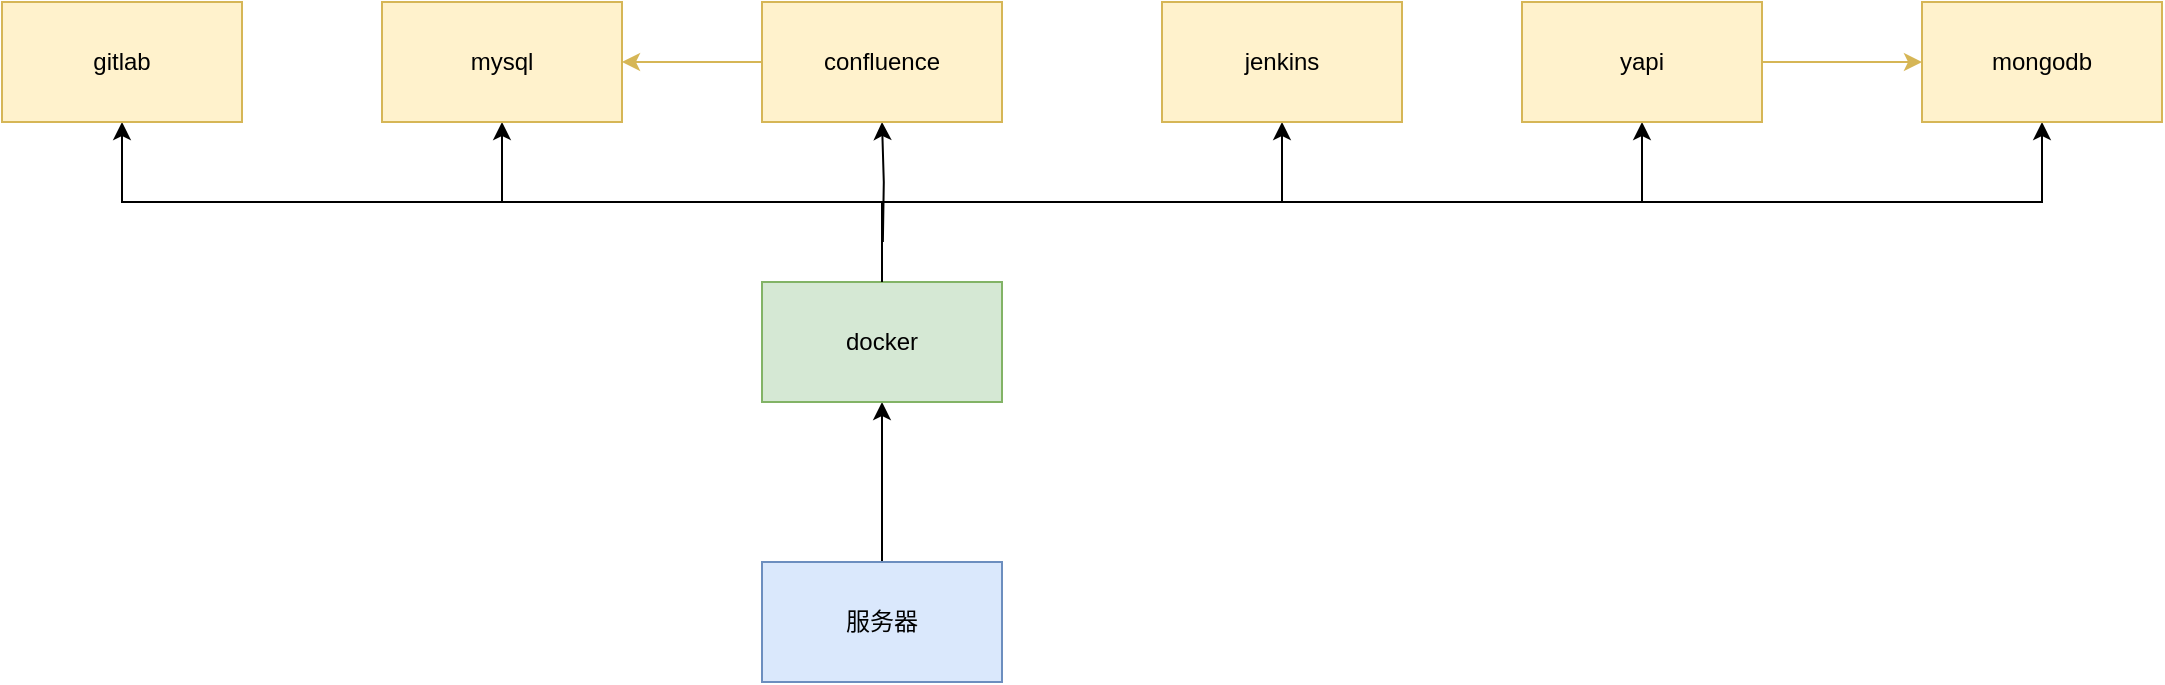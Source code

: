 <mxfile version="14.6.13" type="github">
  <diagram id="0Djtj4JRmJ1sXSjU4dQ0" name="第 1 页">
    <mxGraphModel dx="1351" dy="769" grid="1" gridSize="10" guides="1" tooltips="1" connect="1" arrows="1" fold="1" page="1" pageScale="1" pageWidth="2339" pageHeight="3300" math="0" shadow="0">
      <root>
        <mxCell id="0" />
        <mxCell id="1" parent="0" />
        <mxCell id="MD_RtK53A0a-jeiBjNes-17" style="edgeStyle=orthogonalEdgeStyle;rounded=0;orthogonalLoop=1;jettySize=auto;html=1;exitX=0.5;exitY=0;exitDx=0;exitDy=0;entryX=0.5;entryY=1;entryDx=0;entryDy=0;" edge="1" parent="1" source="MD_RtK53A0a-jeiBjNes-1" target="MD_RtK53A0a-jeiBjNes-2">
          <mxGeometry relative="1" as="geometry" />
        </mxCell>
        <mxCell id="MD_RtK53A0a-jeiBjNes-1" value="服务器" style="rounded=0;whiteSpace=wrap;html=1;fillColor=#dae8fc;strokeColor=#6c8ebf;" vertex="1" parent="1">
          <mxGeometry x="1160" y="1670" width="120" height="60" as="geometry" />
        </mxCell>
        <mxCell id="MD_RtK53A0a-jeiBjNes-9" style="edgeStyle=orthogonalEdgeStyle;rounded=0;orthogonalLoop=1;jettySize=auto;html=1;exitX=0.5;exitY=0;exitDx=0;exitDy=0;entryX=0.5;entryY=1;entryDx=0;entryDy=0;" edge="1" parent="1" source="MD_RtK53A0a-jeiBjNes-2" target="MD_RtK53A0a-jeiBjNes-4">
          <mxGeometry relative="1" as="geometry" />
        </mxCell>
        <mxCell id="MD_RtK53A0a-jeiBjNes-2" value="docker" style="rounded=0;whiteSpace=wrap;html=1;fillColor=#d5e8d4;strokeColor=#82b366;" vertex="1" parent="1">
          <mxGeometry x="1160" y="1530" width="120" height="60" as="geometry" />
        </mxCell>
        <mxCell id="MD_RtK53A0a-jeiBjNes-11" style="edgeStyle=orthogonalEdgeStyle;rounded=0;orthogonalLoop=1;jettySize=auto;html=1;exitX=0.5;exitY=1;exitDx=0;exitDy=0;entryX=0.5;entryY=1;entryDx=0;entryDy=0;" edge="1" parent="1" target="MD_RtK53A0a-jeiBjNes-3">
          <mxGeometry relative="1" as="geometry">
            <mxPoint x="1220.429" y="1510" as="sourcePoint" />
          </mxGeometry>
        </mxCell>
        <mxCell id="MD_RtK53A0a-jeiBjNes-15" style="edgeStyle=orthogonalEdgeStyle;rounded=0;orthogonalLoop=1;jettySize=auto;html=1;exitX=0;exitY=0.5;exitDx=0;exitDy=0;fillColor=#fff2cc;strokeColor=#d6b656;" edge="1" parent="1" source="MD_RtK53A0a-jeiBjNes-3" target="MD_RtK53A0a-jeiBjNes-8">
          <mxGeometry relative="1" as="geometry" />
        </mxCell>
        <mxCell id="MD_RtK53A0a-jeiBjNes-3" value="confluence" style="rounded=0;whiteSpace=wrap;html=1;fillColor=#fff2cc;strokeColor=#d6b656;" vertex="1" parent="1">
          <mxGeometry x="1160" y="1390" width="120" height="60" as="geometry" />
        </mxCell>
        <mxCell id="MD_RtK53A0a-jeiBjNes-4" value="gitlab" style="rounded=0;whiteSpace=wrap;html=1;fillColor=#fff2cc;strokeColor=#d6b656;" vertex="1" parent="1">
          <mxGeometry x="780" y="1390" width="120" height="60" as="geometry" />
        </mxCell>
        <mxCell id="MD_RtK53A0a-jeiBjNes-12" style="edgeStyle=orthogonalEdgeStyle;rounded=0;orthogonalLoop=1;jettySize=auto;html=1;exitX=0.5;exitY=0;exitDx=0;exitDy=0;entryX=0.5;entryY=1;entryDx=0;entryDy=0;" edge="1" parent="1" source="MD_RtK53A0a-jeiBjNes-2" target="MD_RtK53A0a-jeiBjNes-5">
          <mxGeometry relative="1" as="geometry" />
        </mxCell>
        <mxCell id="MD_RtK53A0a-jeiBjNes-5" value="jenkins" style="rounded=0;whiteSpace=wrap;html=1;fillColor=#fff2cc;strokeColor=#d6b656;" vertex="1" parent="1">
          <mxGeometry x="1360" y="1390" width="120" height="60" as="geometry" />
        </mxCell>
        <mxCell id="MD_RtK53A0a-jeiBjNes-13" style="edgeStyle=orthogonalEdgeStyle;rounded=0;orthogonalLoop=1;jettySize=auto;html=1;entryX=0.5;entryY=1;entryDx=0;entryDy=0;exitX=0.5;exitY=0;exitDx=0;exitDy=0;" edge="1" parent="1" source="MD_RtK53A0a-jeiBjNes-2" target="MD_RtK53A0a-jeiBjNes-6">
          <mxGeometry relative="1" as="geometry" />
        </mxCell>
        <mxCell id="MD_RtK53A0a-jeiBjNes-16" style="edgeStyle=orthogonalEdgeStyle;rounded=0;orthogonalLoop=1;jettySize=auto;html=1;exitX=1;exitY=0.5;exitDx=0;exitDy=0;entryX=0;entryY=0.5;entryDx=0;entryDy=0;fillColor=#fff2cc;strokeColor=#d6b656;" edge="1" parent="1" source="MD_RtK53A0a-jeiBjNes-6" target="MD_RtK53A0a-jeiBjNes-7">
          <mxGeometry relative="1" as="geometry" />
        </mxCell>
        <mxCell id="MD_RtK53A0a-jeiBjNes-6" value="yapi" style="rounded=0;whiteSpace=wrap;html=1;fillColor=#fff2cc;strokeColor=#d6b656;" vertex="1" parent="1">
          <mxGeometry x="1540" y="1390" width="120" height="60" as="geometry" />
        </mxCell>
        <mxCell id="MD_RtK53A0a-jeiBjNes-14" style="edgeStyle=orthogonalEdgeStyle;rounded=0;orthogonalLoop=1;jettySize=auto;html=1;entryX=0.5;entryY=1;entryDx=0;entryDy=0;exitX=0.5;exitY=0;exitDx=0;exitDy=0;" edge="1" parent="1" source="MD_RtK53A0a-jeiBjNes-2" target="MD_RtK53A0a-jeiBjNes-7">
          <mxGeometry relative="1" as="geometry" />
        </mxCell>
        <mxCell id="MD_RtK53A0a-jeiBjNes-7" value="mongodb" style="rounded=0;whiteSpace=wrap;html=1;fillColor=#fff2cc;strokeColor=#d6b656;" vertex="1" parent="1">
          <mxGeometry x="1740" y="1390" width="120" height="60" as="geometry" />
        </mxCell>
        <mxCell id="MD_RtK53A0a-jeiBjNes-10" style="edgeStyle=orthogonalEdgeStyle;rounded=0;orthogonalLoop=1;jettySize=auto;html=1;entryX=0.5;entryY=1;entryDx=0;entryDy=0;exitX=0.5;exitY=0;exitDx=0;exitDy=0;" edge="1" parent="1" source="MD_RtK53A0a-jeiBjNes-2" target="MD_RtK53A0a-jeiBjNes-8">
          <mxGeometry relative="1" as="geometry" />
        </mxCell>
        <mxCell id="MD_RtK53A0a-jeiBjNes-8" value="mysql" style="rounded=0;whiteSpace=wrap;html=1;fillColor=#fff2cc;strokeColor=#d6b656;" vertex="1" parent="1">
          <mxGeometry x="970" y="1390" width="120" height="60" as="geometry" />
        </mxCell>
      </root>
    </mxGraphModel>
  </diagram>
</mxfile>
